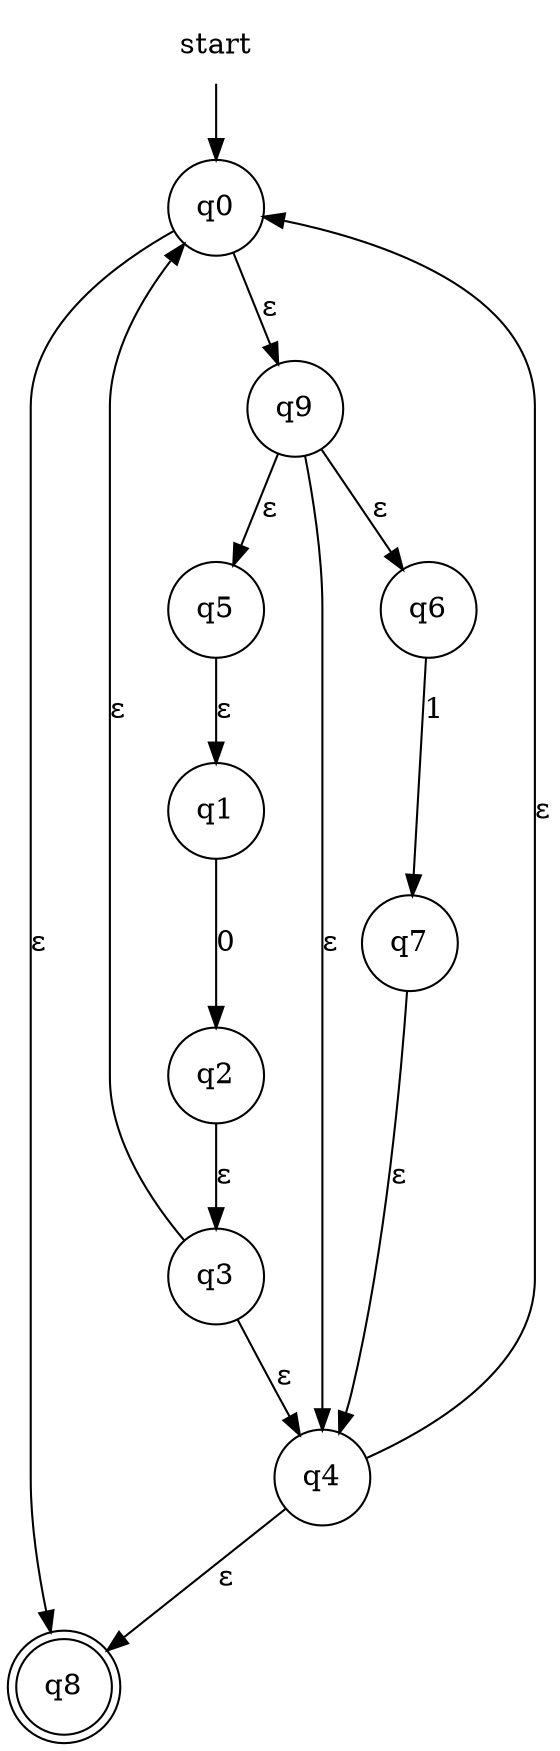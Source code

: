 digraph automaton {
    node [shape=none]; start;
    node [shape=doublecircle]; "q8";
    node [shape=circle];
    start -> "q0";
    "q0" -> "q8" [label="&epsilon;"];
    "q0" -> "q9" [label="&epsilon;"];
    "q1" -> "q2" [label="0"];
    "q2" -> "q3" [label="&epsilon;"];
    "q3" -> "q0" [label="&epsilon;"];
    "q3" -> "q4" [label="&epsilon;"];
    "q4" -> "q0" [label="&epsilon;"];
    "q4" -> "q8" [label="&epsilon;"];
    "q5" -> "q1" [label="&epsilon;"];
    "q6" -> "q7" [label="1"];
    "q7" -> "q4" [label="&epsilon;"];
    "q9" -> "q4" [label="&epsilon;"];
    "q9" -> "q5" [label="&epsilon;"];
    "q9" -> "q6" [label="&epsilon;"];
}
